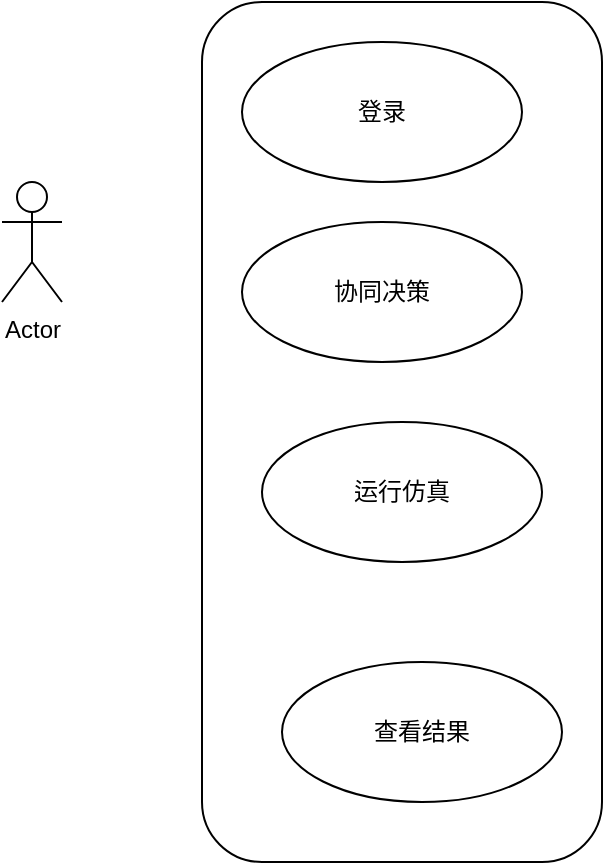 <mxfile version="21.3.2" type="github">
  <diagram name="第 1 页" id="0UacgmOE1Y11QTVJHMGX">
    <mxGraphModel dx="1050" dy="549" grid="1" gridSize="10" guides="1" tooltips="1" connect="1" arrows="1" fold="1" page="1" pageScale="1" pageWidth="827" pageHeight="1169" math="0" shadow="0">
      <root>
        <mxCell id="0" />
        <mxCell id="1" parent="0" />
        <mxCell id="UaFjFQMqfVaKdU-YxcIa-1" value="Actor" style="shape=umlActor;verticalLabelPosition=bottom;verticalAlign=top;html=1;outlineConnect=0;" vertex="1" parent="1">
          <mxGeometry x="160" y="210" width="30" height="60" as="geometry" />
        </mxCell>
        <mxCell id="UaFjFQMqfVaKdU-YxcIa-2" value="" style="rounded=1;whiteSpace=wrap;html=1;" vertex="1" parent="1">
          <mxGeometry x="260" y="120" width="200" height="430" as="geometry" />
        </mxCell>
        <mxCell id="UaFjFQMqfVaKdU-YxcIa-4" value="登录" style="ellipse;whiteSpace=wrap;html=1;" vertex="1" parent="1">
          <mxGeometry x="280" y="140" width="140" height="70" as="geometry" />
        </mxCell>
        <mxCell id="UaFjFQMqfVaKdU-YxcIa-5" value="协同决策" style="ellipse;whiteSpace=wrap;html=1;" vertex="1" parent="1">
          <mxGeometry x="280" y="230" width="140" height="70" as="geometry" />
        </mxCell>
        <mxCell id="UaFjFQMqfVaKdU-YxcIa-6" value="运行仿真" style="ellipse;whiteSpace=wrap;html=1;" vertex="1" parent="1">
          <mxGeometry x="290" y="330" width="140" height="70" as="geometry" />
        </mxCell>
        <mxCell id="UaFjFQMqfVaKdU-YxcIa-8" value="查看结果" style="ellipse;whiteSpace=wrap;html=1;" vertex="1" parent="1">
          <mxGeometry x="300" y="450" width="140" height="70" as="geometry" />
        </mxCell>
      </root>
    </mxGraphModel>
  </diagram>
</mxfile>
